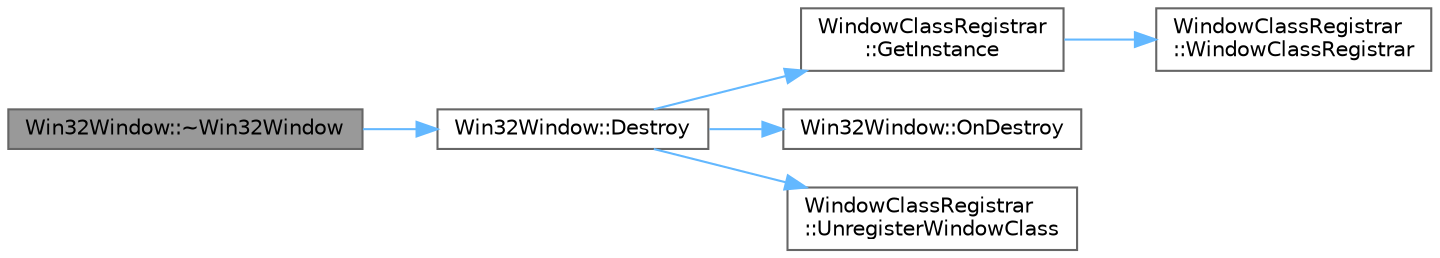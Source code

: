 digraph "Win32Window::~Win32Window"
{
 // LATEX_PDF_SIZE
  bgcolor="transparent";
  edge [fontname=Helvetica,fontsize=10,labelfontname=Helvetica,labelfontsize=10];
  node [fontname=Helvetica,fontsize=10,shape=box,height=0.2,width=0.4];
  rankdir="LR";
  Node1 [id="Node000001",label="Win32Window::~Win32Window",height=0.2,width=0.4,color="gray40", fillcolor="grey60", style="filled", fontcolor="black",tooltip=" "];
  Node1 -> Node2 [id="edge1_Node000001_Node000002",color="steelblue1",style="solid",tooltip=" "];
  Node2 [id="Node000002",label="Win32Window::Destroy",height=0.2,width=0.4,color="grey40", fillcolor="white", style="filled",URL="$class_win32_window.html#a6545dfce322862ad6318eb6102d59e06",tooltip=" "];
  Node2 -> Node3 [id="edge2_Node000002_Node000003",color="steelblue1",style="solid",tooltip=" "];
  Node3 [id="Node000003",label="WindowClassRegistrar\l::GetInstance",height=0.2,width=0.4,color="grey40", fillcolor="white", style="filled",URL="$class_window_class_registrar.html#a61087a352125d976b12553fa143847bd",tooltip=" "];
  Node3 -> Node4 [id="edge3_Node000003_Node000004",color="steelblue1",style="solid",tooltip=" "];
  Node4 [id="Node000004",label="WindowClassRegistrar\l::WindowClassRegistrar",height=0.2,width=0.4,color="grey40", fillcolor="white", style="filled",URL="$class_window_class_registrar.html#ada9c15bbbaaa4938b093120b4f3e224a",tooltip=" "];
  Node2 -> Node5 [id="edge4_Node000002_Node000005",color="steelblue1",style="solid",tooltip=" "];
  Node5 [id="Node000005",label="Win32Window::OnDestroy",height=0.2,width=0.4,color="grey40", fillcolor="white", style="filled",URL="$class_win32_window.html#a78f04e4f7a473145711e65ebb8040185",tooltip=" "];
  Node2 -> Node6 [id="edge5_Node000002_Node000006",color="steelblue1",style="solid",tooltip=" "];
  Node6 [id="Node000006",label="WindowClassRegistrar\l::UnregisterWindowClass",height=0.2,width=0.4,color="grey40", fillcolor="white", style="filled",URL="$class_window_class_registrar.html#a9c8e9bd34199b832ad09e3e92ca94768",tooltip=" "];
}
